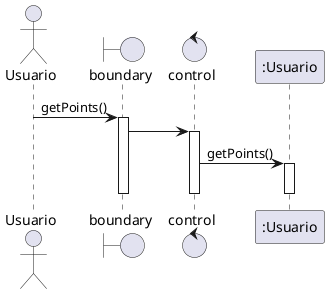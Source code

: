 @startuml mostrar puntos
actor "Usuario" as Client
boundary boundary
control control
participant ":Usuario" as user
Client->boundary :getPoints()
activate boundary
boundary -> control 
activate control
control-> user :getPoints()
activate user
deactivate user
deactivate control
deactivate boundary
@enduml
